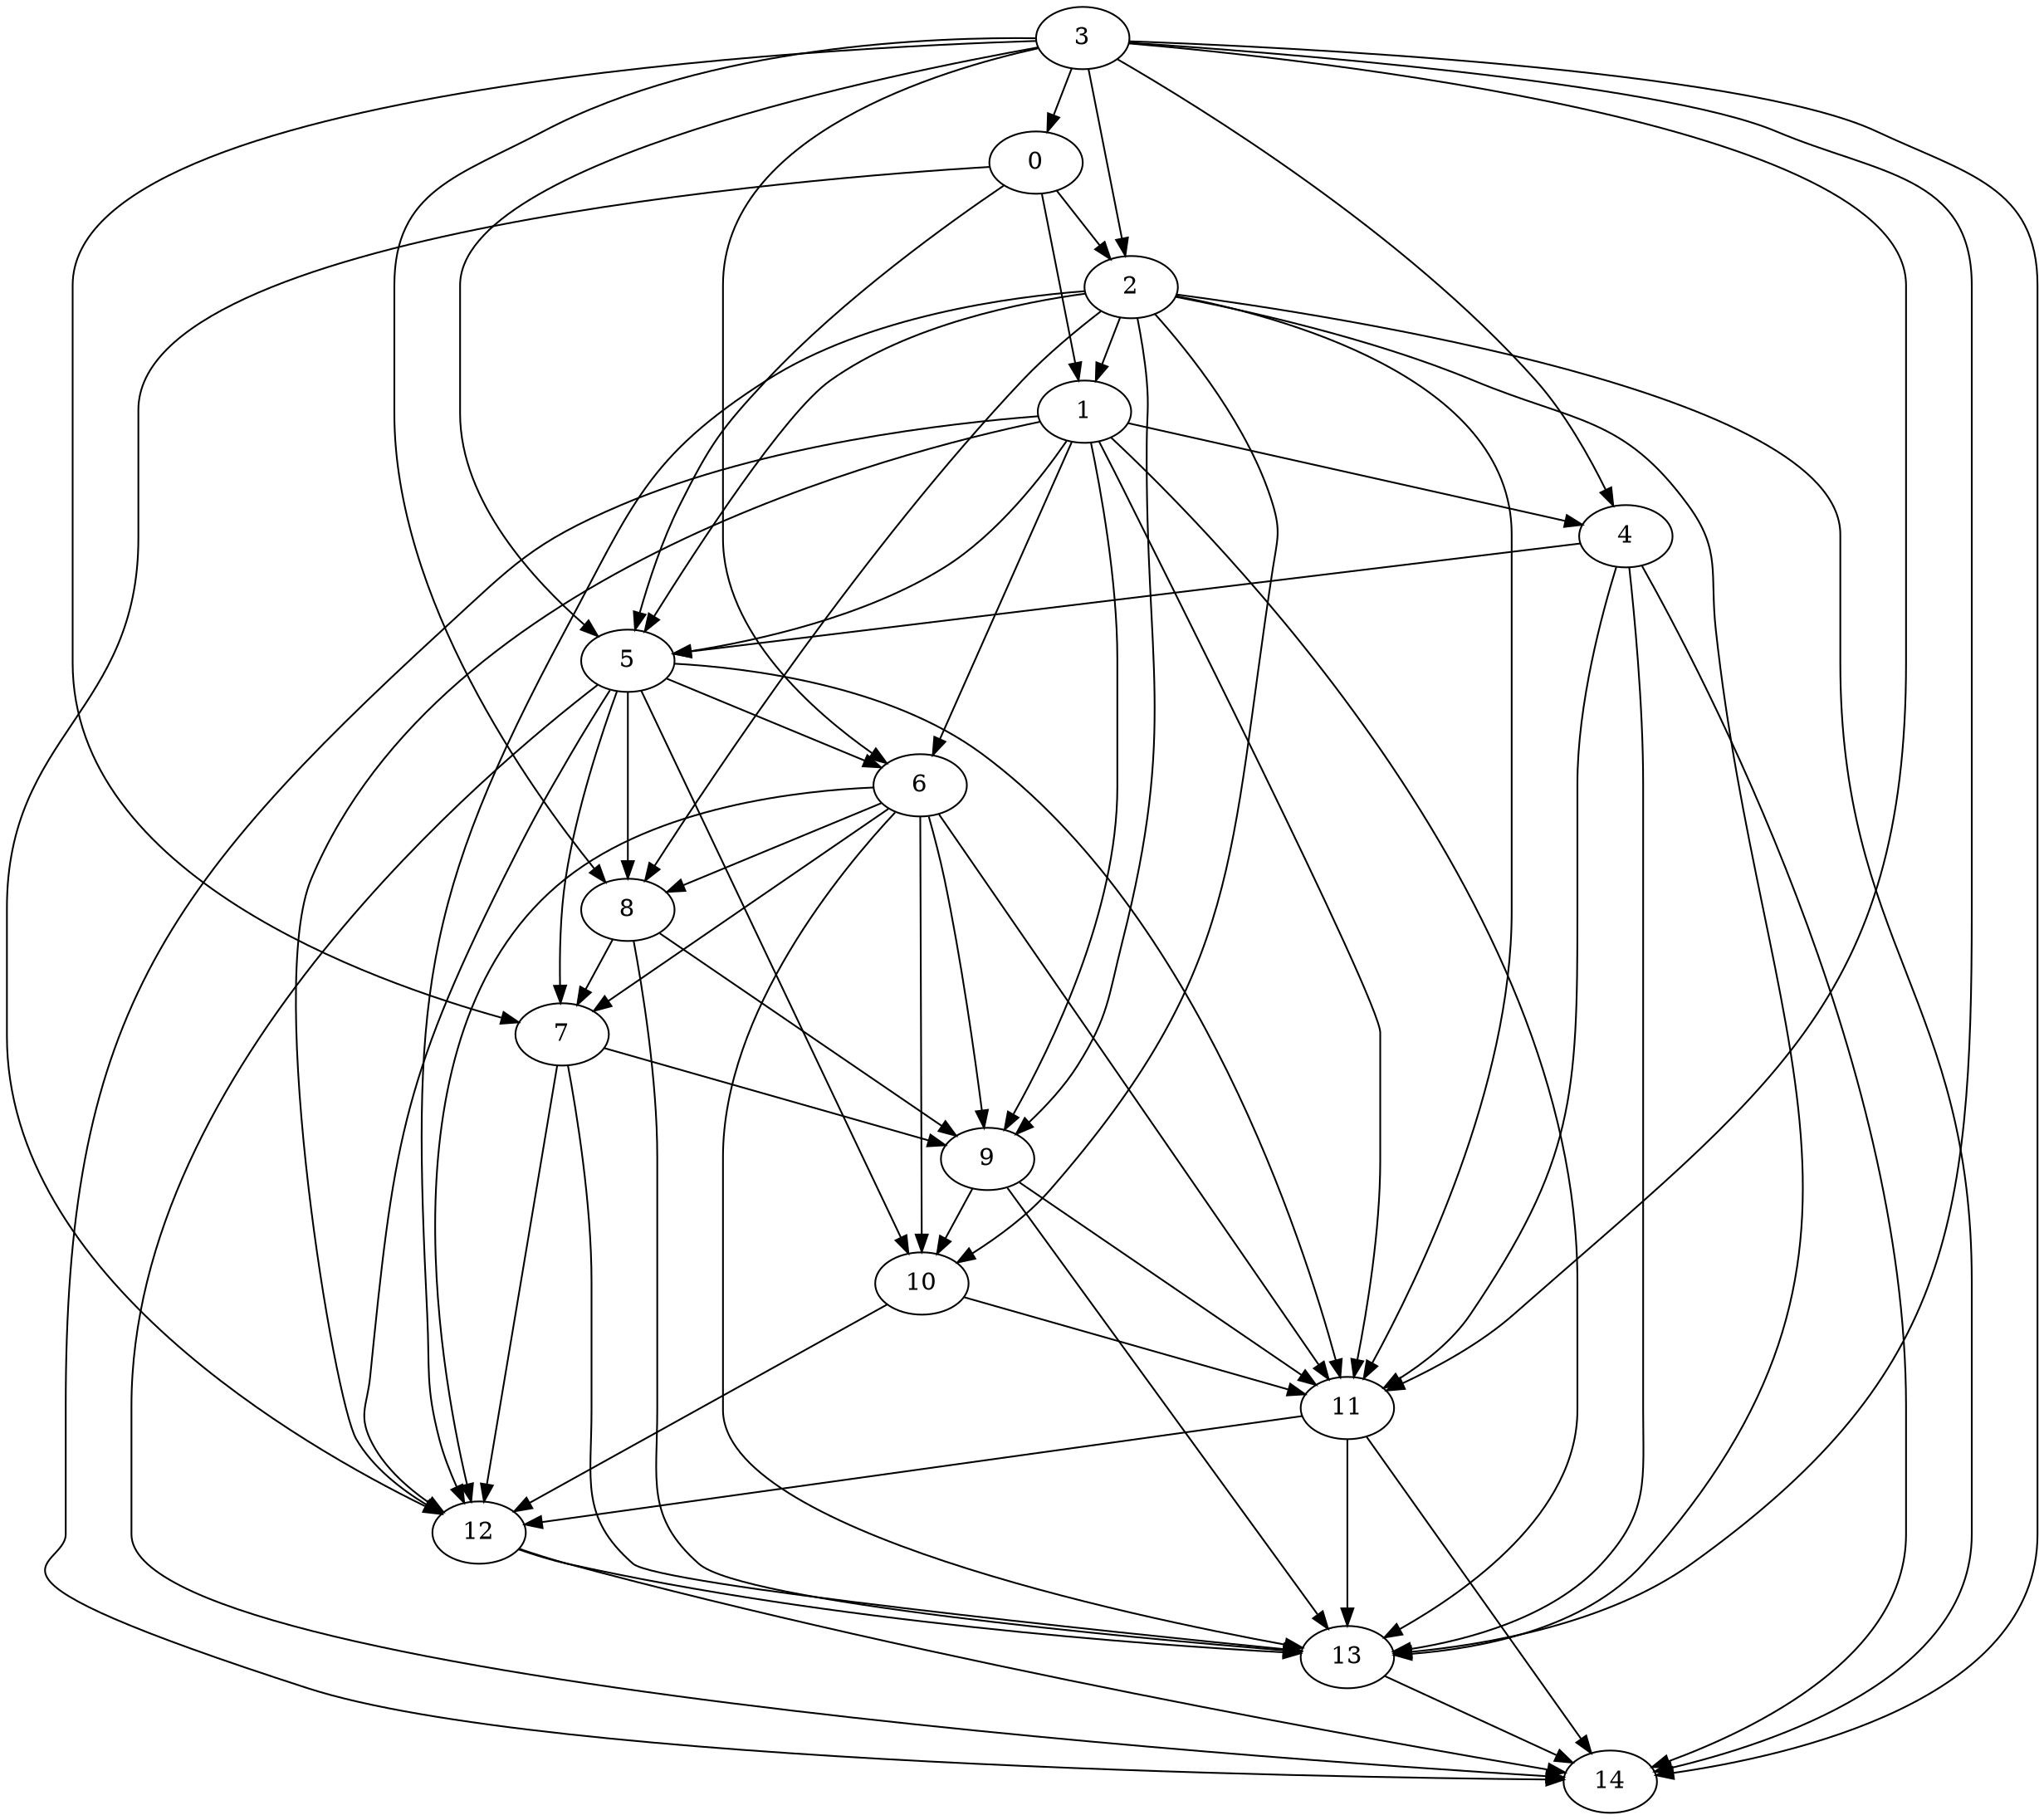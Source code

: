 digraph G {
	0 -> 1
	0 -> 2
	0 -> 5
	0 -> 12
	1 -> 4
	1 -> 5
	1 -> 6
	1 -> 9
	1 -> 11
	1 -> 12
	1 -> 13
	1 -> 14
	2 -> 1
	2 -> 5
	2 -> 8
	2 -> 9
	2 -> 10
	2 -> 11
	2 -> 12
	2 -> 13
	2 -> 14
	3 -> 0
	3 -> 2
	3 -> 4
	3 -> 5
	3 -> 6
	3 -> 7
	3 -> 8
	3 -> 11
	3 -> 13
	3 -> 14
	4 -> 5
	4 -> 11
	4 -> 13
	4 -> 14
	5 -> 6
	5 -> 7
	5 -> 8
	5 -> 10
	5 -> 11
	5 -> 12
	5 -> 14
	6 -> 7
	6 -> 8
	6 -> 9
	6 -> 10
	6 -> 11
	6 -> 12
	6 -> 13
	7 -> 9
	7 -> 12
	7 -> 13
	8 -> 7
	8 -> 9
	8 -> 13
	9 -> 10
	9 -> 11
	9 -> 13
	10 -> 11
	10 -> 12
	11 -> 12
	11 -> 13
	11 -> 14
	12 -> 13
	12 -> 14
	13 -> 14
}
